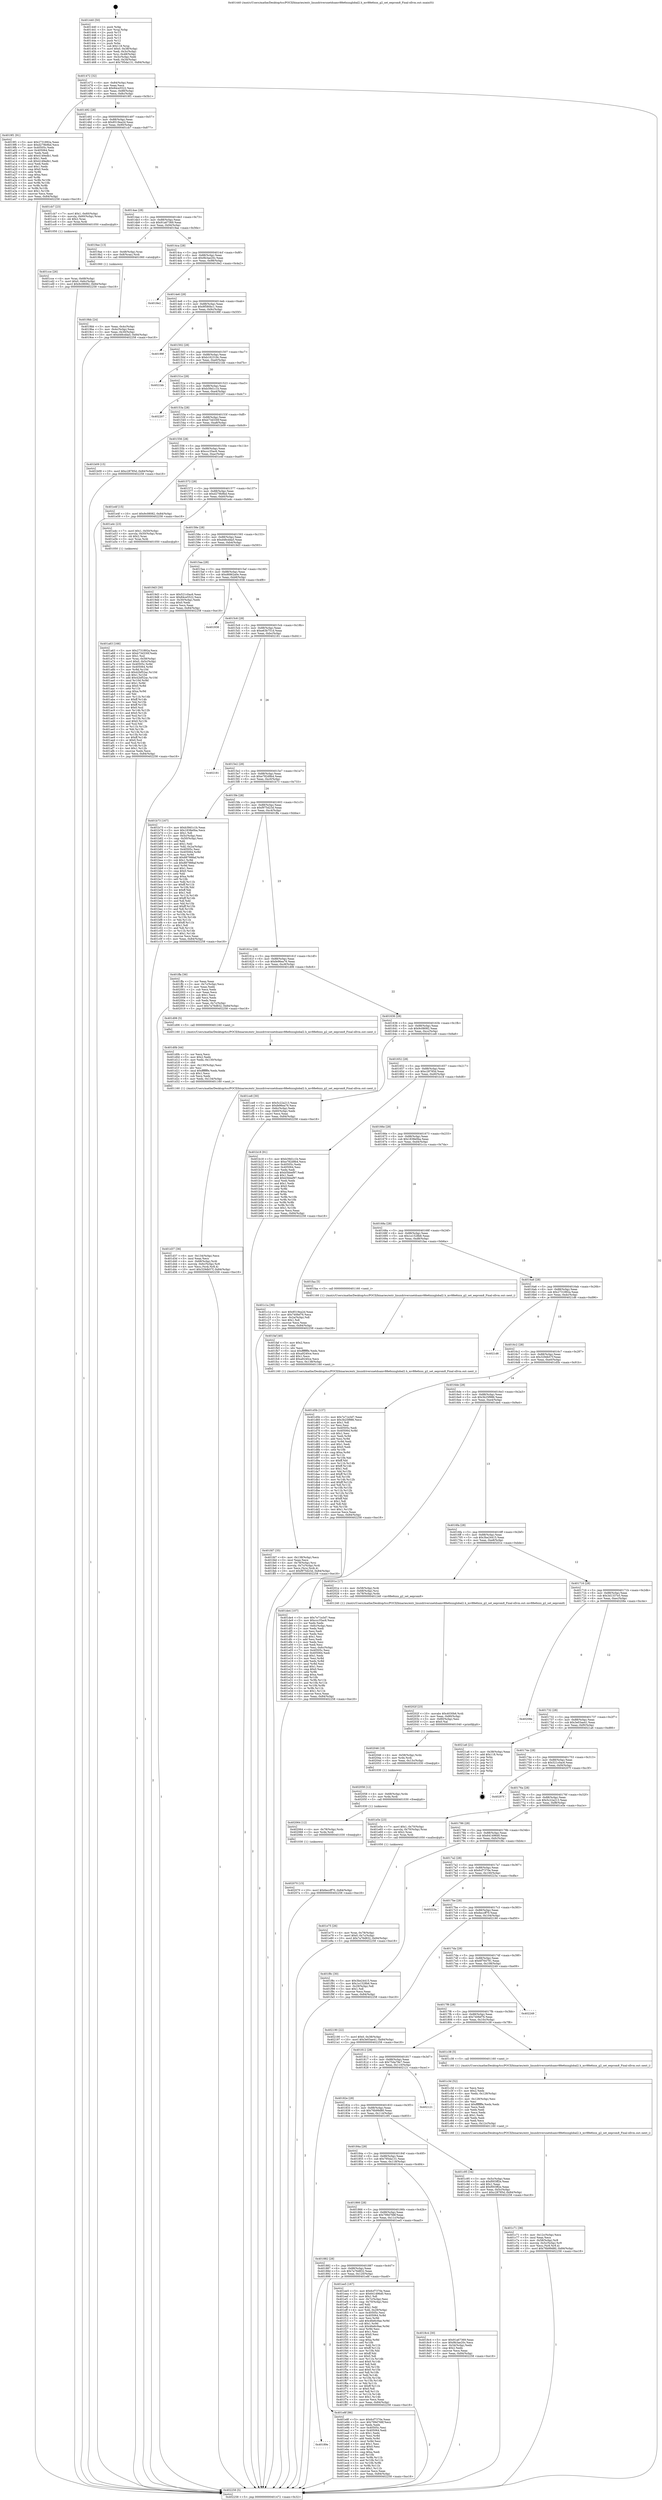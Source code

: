 digraph "0x401440" {
  label = "0x401440 (/mnt/c/Users/mathe/Desktop/tcc/POCII/binaries/extr_linuxdriversnetdsamv88e6xxxglobal2.h_mv88e6xxx_g2_set_eeprom8_Final-ollvm.out::main(0))"
  labelloc = "t"
  node[shape=record]

  Entry [label="",width=0.3,height=0.3,shape=circle,fillcolor=black,style=filled]
  "0x401472" [label="{
     0x401472 [32]\l
     | [instrs]\l
     &nbsp;&nbsp;0x401472 \<+6\>: mov -0x84(%rbp),%eax\l
     &nbsp;&nbsp;0x401478 \<+2\>: mov %eax,%ecx\l
     &nbsp;&nbsp;0x40147a \<+6\>: sub $0x84ce5522,%ecx\l
     &nbsp;&nbsp;0x401480 \<+6\>: mov %eax,-0x88(%rbp)\l
     &nbsp;&nbsp;0x401486 \<+6\>: mov %ecx,-0x8c(%rbp)\l
     &nbsp;&nbsp;0x40148c \<+6\>: je 00000000004019f1 \<main+0x5b1\>\l
  }"]
  "0x4019f1" [label="{
     0x4019f1 [91]\l
     | [instrs]\l
     &nbsp;&nbsp;0x4019f1 \<+5\>: mov $0x2731892a,%eax\l
     &nbsp;&nbsp;0x4019f6 \<+5\>: mov $0xd279b9bd,%ecx\l
     &nbsp;&nbsp;0x4019fb \<+7\>: mov 0x40505c,%edx\l
     &nbsp;&nbsp;0x401a02 \<+7\>: mov 0x405064,%esi\l
     &nbsp;&nbsp;0x401a09 \<+2\>: mov %edx,%edi\l
     &nbsp;&nbsp;0x401a0b \<+6\>: add $0x4149edb1,%edi\l
     &nbsp;&nbsp;0x401a11 \<+3\>: sub $0x1,%edi\l
     &nbsp;&nbsp;0x401a14 \<+6\>: sub $0x4149edb1,%edi\l
     &nbsp;&nbsp;0x401a1a \<+3\>: imul %edi,%edx\l
     &nbsp;&nbsp;0x401a1d \<+3\>: and $0x1,%edx\l
     &nbsp;&nbsp;0x401a20 \<+3\>: cmp $0x0,%edx\l
     &nbsp;&nbsp;0x401a23 \<+4\>: sete %r8b\l
     &nbsp;&nbsp;0x401a27 \<+3\>: cmp $0xa,%esi\l
     &nbsp;&nbsp;0x401a2a \<+4\>: setl %r9b\l
     &nbsp;&nbsp;0x401a2e \<+3\>: mov %r8b,%r10b\l
     &nbsp;&nbsp;0x401a31 \<+3\>: and %r9b,%r10b\l
     &nbsp;&nbsp;0x401a34 \<+3\>: xor %r9b,%r8b\l
     &nbsp;&nbsp;0x401a37 \<+3\>: or %r8b,%r10b\l
     &nbsp;&nbsp;0x401a3a \<+4\>: test $0x1,%r10b\l
     &nbsp;&nbsp;0x401a3e \<+3\>: cmovne %ecx,%eax\l
     &nbsp;&nbsp;0x401a41 \<+6\>: mov %eax,-0x84(%rbp)\l
     &nbsp;&nbsp;0x401a47 \<+5\>: jmp 0000000000402258 \<main+0xe18\>\l
  }"]
  "0x401492" [label="{
     0x401492 [28]\l
     | [instrs]\l
     &nbsp;&nbsp;0x401492 \<+5\>: jmp 0000000000401497 \<main+0x57\>\l
     &nbsp;&nbsp;0x401497 \<+6\>: mov -0x88(%rbp),%eax\l
     &nbsp;&nbsp;0x40149d \<+5\>: sub $0x8519ea2d,%eax\l
     &nbsp;&nbsp;0x4014a2 \<+6\>: mov %eax,-0x90(%rbp)\l
     &nbsp;&nbsp;0x4014a8 \<+6\>: je 0000000000401cb7 \<main+0x877\>\l
  }"]
  Exit [label="",width=0.3,height=0.3,shape=circle,fillcolor=black,style=filled,peripheries=2]
  "0x401cb7" [label="{
     0x401cb7 [23]\l
     | [instrs]\l
     &nbsp;&nbsp;0x401cb7 \<+7\>: movl $0x1,-0x60(%rbp)\l
     &nbsp;&nbsp;0x401cbe \<+4\>: movslq -0x60(%rbp),%rax\l
     &nbsp;&nbsp;0x401cc2 \<+4\>: shl $0x2,%rax\l
     &nbsp;&nbsp;0x401cc6 \<+3\>: mov %rax,%rdi\l
     &nbsp;&nbsp;0x401cc9 \<+5\>: call 0000000000401050 \<malloc@plt\>\l
     | [calls]\l
     &nbsp;&nbsp;0x401050 \{1\} (unknown)\l
  }"]
  "0x4014ae" [label="{
     0x4014ae [28]\l
     | [instrs]\l
     &nbsp;&nbsp;0x4014ae \<+5\>: jmp 00000000004014b3 \<main+0x73\>\l
     &nbsp;&nbsp;0x4014b3 \<+6\>: mov -0x88(%rbp),%eax\l
     &nbsp;&nbsp;0x4014b9 \<+5\>: sub $0x91a67369,%eax\l
     &nbsp;&nbsp;0x4014be \<+6\>: mov %eax,-0x94(%rbp)\l
     &nbsp;&nbsp;0x4014c4 \<+6\>: je 00000000004019ae \<main+0x56e\>\l
  }"]
  "0x402070" [label="{
     0x402070 [15]\l
     | [instrs]\l
     &nbsp;&nbsp;0x402070 \<+10\>: movl $0x6eccff70,-0x84(%rbp)\l
     &nbsp;&nbsp;0x40207a \<+5\>: jmp 0000000000402258 \<main+0xe18\>\l
  }"]
  "0x4019ae" [label="{
     0x4019ae [13]\l
     | [instrs]\l
     &nbsp;&nbsp;0x4019ae \<+4\>: mov -0x48(%rbp),%rax\l
     &nbsp;&nbsp;0x4019b2 \<+4\>: mov 0x8(%rax),%rdi\l
     &nbsp;&nbsp;0x4019b6 \<+5\>: call 0000000000401060 \<atoi@plt\>\l
     | [calls]\l
     &nbsp;&nbsp;0x401060 \{1\} (unknown)\l
  }"]
  "0x4014ca" [label="{
     0x4014ca [28]\l
     | [instrs]\l
     &nbsp;&nbsp;0x4014ca \<+5\>: jmp 00000000004014cf \<main+0x8f\>\l
     &nbsp;&nbsp;0x4014cf \<+6\>: mov -0x88(%rbp),%eax\l
     &nbsp;&nbsp;0x4014d5 \<+5\>: sub $0x9b3ae20c,%eax\l
     &nbsp;&nbsp;0x4014da \<+6\>: mov %eax,-0x98(%rbp)\l
     &nbsp;&nbsp;0x4014e0 \<+6\>: je 00000000004018e2 \<main+0x4a2\>\l
  }"]
  "0x402064" [label="{
     0x402064 [12]\l
     | [instrs]\l
     &nbsp;&nbsp;0x402064 \<+4\>: mov -0x78(%rbp),%rdx\l
     &nbsp;&nbsp;0x402068 \<+3\>: mov %rdx,%rdi\l
     &nbsp;&nbsp;0x40206b \<+5\>: call 0000000000401030 \<free@plt\>\l
     | [calls]\l
     &nbsp;&nbsp;0x401030 \{1\} (unknown)\l
  }"]
  "0x4018e2" [label="{
     0x4018e2\l
  }", style=dashed]
  "0x4014e6" [label="{
     0x4014e6 [28]\l
     | [instrs]\l
     &nbsp;&nbsp;0x4014e6 \<+5\>: jmp 00000000004014eb \<main+0xab\>\l
     &nbsp;&nbsp;0x4014eb \<+6\>: mov -0x88(%rbp),%eax\l
     &nbsp;&nbsp;0x4014f1 \<+5\>: sub $0x9f580bc1,%eax\l
     &nbsp;&nbsp;0x4014f6 \<+6\>: mov %eax,-0x9c(%rbp)\l
     &nbsp;&nbsp;0x4014fc \<+6\>: je 000000000040199f \<main+0x55f\>\l
  }"]
  "0x402058" [label="{
     0x402058 [12]\l
     | [instrs]\l
     &nbsp;&nbsp;0x402058 \<+4\>: mov -0x68(%rbp),%rdx\l
     &nbsp;&nbsp;0x40205c \<+3\>: mov %rdx,%rdi\l
     &nbsp;&nbsp;0x40205f \<+5\>: call 0000000000401030 \<free@plt\>\l
     | [calls]\l
     &nbsp;&nbsp;0x401030 \{1\} (unknown)\l
  }"]
  "0x40199f" [label="{
     0x40199f\l
  }", style=dashed]
  "0x401502" [label="{
     0x401502 [28]\l
     | [instrs]\l
     &nbsp;&nbsp;0x401502 \<+5\>: jmp 0000000000401507 \<main+0xc7\>\l
     &nbsp;&nbsp;0x401507 \<+6\>: mov -0x88(%rbp),%eax\l
     &nbsp;&nbsp;0x40150d \<+5\>: sub $0xb162318c,%eax\l
     &nbsp;&nbsp;0x401512 \<+6\>: mov %eax,-0xa0(%rbp)\l
     &nbsp;&nbsp;0x401518 \<+6\>: je 00000000004021bb \<main+0xd7b\>\l
  }"]
  "0x402046" [label="{
     0x402046 [18]\l
     | [instrs]\l
     &nbsp;&nbsp;0x402046 \<+4\>: mov -0x58(%rbp),%rdx\l
     &nbsp;&nbsp;0x40204a \<+3\>: mov %rdx,%rdi\l
     &nbsp;&nbsp;0x40204d \<+6\>: mov %eax,-0x13c(%rbp)\l
     &nbsp;&nbsp;0x402053 \<+5\>: call 0000000000401030 \<free@plt\>\l
     | [calls]\l
     &nbsp;&nbsp;0x401030 \{1\} (unknown)\l
  }"]
  "0x4021bb" [label="{
     0x4021bb\l
  }", style=dashed]
  "0x40151e" [label="{
     0x40151e [28]\l
     | [instrs]\l
     &nbsp;&nbsp;0x40151e \<+5\>: jmp 0000000000401523 \<main+0xe3\>\l
     &nbsp;&nbsp;0x401523 \<+6\>: mov -0x88(%rbp),%eax\l
     &nbsp;&nbsp;0x401529 \<+5\>: sub $0xb39d1c1b,%eax\l
     &nbsp;&nbsp;0x40152e \<+6\>: mov %eax,-0xa4(%rbp)\l
     &nbsp;&nbsp;0x401534 \<+6\>: je 0000000000402207 \<main+0xdc7\>\l
  }"]
  "0x40202f" [label="{
     0x40202f [23]\l
     | [instrs]\l
     &nbsp;&nbsp;0x40202f \<+10\>: movabs $0x4030b6,%rdi\l
     &nbsp;&nbsp;0x402039 \<+3\>: mov %eax,-0x80(%rbp)\l
     &nbsp;&nbsp;0x40203c \<+3\>: mov -0x80(%rbp),%esi\l
     &nbsp;&nbsp;0x40203f \<+2\>: mov $0x0,%al\l
     &nbsp;&nbsp;0x402041 \<+5\>: call 0000000000401040 \<printf@plt\>\l
     | [calls]\l
     &nbsp;&nbsp;0x401040 \{1\} (unknown)\l
  }"]
  "0x402207" [label="{
     0x402207\l
  }", style=dashed]
  "0x40153a" [label="{
     0x40153a [28]\l
     | [instrs]\l
     &nbsp;&nbsp;0x40153a \<+5\>: jmp 000000000040153f \<main+0xff\>\l
     &nbsp;&nbsp;0x40153f \<+6\>: mov -0x88(%rbp),%eax\l
     &nbsp;&nbsp;0x401545 \<+5\>: sub $0xb73d330f,%eax\l
     &nbsp;&nbsp;0x40154a \<+6\>: mov %eax,-0xa8(%rbp)\l
     &nbsp;&nbsp;0x401550 \<+6\>: je 0000000000401b09 \<main+0x6c9\>\l
  }"]
  "0x401fd7" [label="{
     0x401fd7 [35]\l
     | [instrs]\l
     &nbsp;&nbsp;0x401fd7 \<+6\>: mov -0x138(%rbp),%ecx\l
     &nbsp;&nbsp;0x401fdd \<+3\>: imul %eax,%ecx\l
     &nbsp;&nbsp;0x401fe0 \<+4\>: mov -0x78(%rbp),%rsi\l
     &nbsp;&nbsp;0x401fe4 \<+4\>: movslq -0x7c(%rbp),%rdi\l
     &nbsp;&nbsp;0x401fe8 \<+3\>: mov %ecx,(%rsi,%rdi,4)\l
     &nbsp;&nbsp;0x401feb \<+10\>: movl $0xf975d23d,-0x84(%rbp)\l
     &nbsp;&nbsp;0x401ff5 \<+5\>: jmp 0000000000402258 \<main+0xe18\>\l
  }"]
  "0x401b09" [label="{
     0x401b09 [15]\l
     | [instrs]\l
     &nbsp;&nbsp;0x401b09 \<+10\>: movl $0xc28785d,-0x84(%rbp)\l
     &nbsp;&nbsp;0x401b13 \<+5\>: jmp 0000000000402258 \<main+0xe18\>\l
  }"]
  "0x401556" [label="{
     0x401556 [28]\l
     | [instrs]\l
     &nbsp;&nbsp;0x401556 \<+5\>: jmp 000000000040155b \<main+0x11b\>\l
     &nbsp;&nbsp;0x40155b \<+6\>: mov -0x88(%rbp),%eax\l
     &nbsp;&nbsp;0x401561 \<+5\>: sub $0xccc35ac6,%eax\l
     &nbsp;&nbsp;0x401566 \<+6\>: mov %eax,-0xac(%rbp)\l
     &nbsp;&nbsp;0x40156c \<+6\>: je 0000000000401e4f \<main+0xa0f\>\l
  }"]
  "0x401faf" [label="{
     0x401faf [40]\l
     | [instrs]\l
     &nbsp;&nbsp;0x401faf \<+5\>: mov $0x2,%ecx\l
     &nbsp;&nbsp;0x401fb4 \<+1\>: cltd\l
     &nbsp;&nbsp;0x401fb5 \<+2\>: idiv %ecx\l
     &nbsp;&nbsp;0x401fb7 \<+6\>: imul $0xfffffffe,%edx,%ecx\l
     &nbsp;&nbsp;0x401fbd \<+6\>: sub $0xa9240ce,%ecx\l
     &nbsp;&nbsp;0x401fc3 \<+3\>: add $0x1,%ecx\l
     &nbsp;&nbsp;0x401fc6 \<+6\>: add $0xa9240ce,%ecx\l
     &nbsp;&nbsp;0x401fcc \<+6\>: mov %ecx,-0x138(%rbp)\l
     &nbsp;&nbsp;0x401fd2 \<+5\>: call 0000000000401160 \<next_i\>\l
     | [calls]\l
     &nbsp;&nbsp;0x401160 \{1\} (/mnt/c/Users/mathe/Desktop/tcc/POCII/binaries/extr_linuxdriversnetdsamv88e6xxxglobal2.h_mv88e6xxx_g2_set_eeprom8_Final-ollvm.out::next_i)\l
  }"]
  "0x401e4f" [label="{
     0x401e4f [15]\l
     | [instrs]\l
     &nbsp;&nbsp;0x401e4f \<+10\>: movl $0x9c08082,-0x84(%rbp)\l
     &nbsp;&nbsp;0x401e59 \<+5\>: jmp 0000000000402258 \<main+0xe18\>\l
  }"]
  "0x401572" [label="{
     0x401572 [28]\l
     | [instrs]\l
     &nbsp;&nbsp;0x401572 \<+5\>: jmp 0000000000401577 \<main+0x137\>\l
     &nbsp;&nbsp;0x401577 \<+6\>: mov -0x88(%rbp),%eax\l
     &nbsp;&nbsp;0x40157d \<+5\>: sub $0xd279b9bd,%eax\l
     &nbsp;&nbsp;0x401582 \<+6\>: mov %eax,-0xb0(%rbp)\l
     &nbsp;&nbsp;0x401588 \<+6\>: je 0000000000401a4c \<main+0x60c\>\l
  }"]
  "0x40189e" [label="{
     0x40189e\l
  }", style=dashed]
  "0x401a4c" [label="{
     0x401a4c [23]\l
     | [instrs]\l
     &nbsp;&nbsp;0x401a4c \<+7\>: movl $0x1,-0x50(%rbp)\l
     &nbsp;&nbsp;0x401a53 \<+4\>: movslq -0x50(%rbp),%rax\l
     &nbsp;&nbsp;0x401a57 \<+4\>: shl $0x2,%rax\l
     &nbsp;&nbsp;0x401a5b \<+3\>: mov %rax,%rdi\l
     &nbsp;&nbsp;0x401a5e \<+5\>: call 0000000000401050 \<malloc@plt\>\l
     | [calls]\l
     &nbsp;&nbsp;0x401050 \{1\} (unknown)\l
  }"]
  "0x40158e" [label="{
     0x40158e [28]\l
     | [instrs]\l
     &nbsp;&nbsp;0x40158e \<+5\>: jmp 0000000000401593 \<main+0x153\>\l
     &nbsp;&nbsp;0x401593 \<+6\>: mov -0x88(%rbp),%eax\l
     &nbsp;&nbsp;0x401599 \<+5\>: sub $0xd48cdda5,%eax\l
     &nbsp;&nbsp;0x40159e \<+6\>: mov %eax,-0xb4(%rbp)\l
     &nbsp;&nbsp;0x4015a4 \<+6\>: je 00000000004019d3 \<main+0x593\>\l
  }"]
  "0x401e8f" [label="{
     0x401e8f [86]\l
     | [instrs]\l
     &nbsp;&nbsp;0x401e8f \<+5\>: mov $0x6cf7370e,%eax\l
     &nbsp;&nbsp;0x401e94 \<+5\>: mov $0x799d768f,%ecx\l
     &nbsp;&nbsp;0x401e99 \<+2\>: xor %edx,%edx\l
     &nbsp;&nbsp;0x401e9b \<+7\>: mov 0x40505c,%esi\l
     &nbsp;&nbsp;0x401ea2 \<+7\>: mov 0x405064,%edi\l
     &nbsp;&nbsp;0x401ea9 \<+3\>: sub $0x1,%edx\l
     &nbsp;&nbsp;0x401eac \<+3\>: mov %esi,%r8d\l
     &nbsp;&nbsp;0x401eaf \<+3\>: add %edx,%r8d\l
     &nbsp;&nbsp;0x401eb2 \<+4\>: imul %r8d,%esi\l
     &nbsp;&nbsp;0x401eb6 \<+3\>: and $0x1,%esi\l
     &nbsp;&nbsp;0x401eb9 \<+3\>: cmp $0x0,%esi\l
     &nbsp;&nbsp;0x401ebc \<+4\>: sete %r9b\l
     &nbsp;&nbsp;0x401ec0 \<+3\>: cmp $0xa,%edi\l
     &nbsp;&nbsp;0x401ec3 \<+4\>: setl %r10b\l
     &nbsp;&nbsp;0x401ec7 \<+3\>: mov %r9b,%r11b\l
     &nbsp;&nbsp;0x401eca \<+3\>: and %r10b,%r11b\l
     &nbsp;&nbsp;0x401ecd \<+3\>: xor %r10b,%r9b\l
     &nbsp;&nbsp;0x401ed0 \<+3\>: or %r9b,%r11b\l
     &nbsp;&nbsp;0x401ed3 \<+4\>: test $0x1,%r11b\l
     &nbsp;&nbsp;0x401ed7 \<+3\>: cmovne %ecx,%eax\l
     &nbsp;&nbsp;0x401eda \<+6\>: mov %eax,-0x84(%rbp)\l
     &nbsp;&nbsp;0x401ee0 \<+5\>: jmp 0000000000402258 \<main+0xe18\>\l
  }"]
  "0x4019d3" [label="{
     0x4019d3 [30]\l
     | [instrs]\l
     &nbsp;&nbsp;0x4019d3 \<+5\>: mov $0x521c0ac6,%eax\l
     &nbsp;&nbsp;0x4019d8 \<+5\>: mov $0x84ce5522,%ecx\l
     &nbsp;&nbsp;0x4019dd \<+3\>: mov -0x30(%rbp),%edx\l
     &nbsp;&nbsp;0x4019e0 \<+3\>: cmp $0x0,%edx\l
     &nbsp;&nbsp;0x4019e3 \<+3\>: cmove %ecx,%eax\l
     &nbsp;&nbsp;0x4019e6 \<+6\>: mov %eax,-0x84(%rbp)\l
     &nbsp;&nbsp;0x4019ec \<+5\>: jmp 0000000000402258 \<main+0xe18\>\l
  }"]
  "0x4015aa" [label="{
     0x4015aa [28]\l
     | [instrs]\l
     &nbsp;&nbsp;0x4015aa \<+5\>: jmp 00000000004015af \<main+0x16f\>\l
     &nbsp;&nbsp;0x4015af \<+6\>: mov -0x88(%rbp),%eax\l
     &nbsp;&nbsp;0x4015b5 \<+5\>: sub $0xd6862a0e,%eax\l
     &nbsp;&nbsp;0x4015ba \<+6\>: mov %eax,-0xb8(%rbp)\l
     &nbsp;&nbsp;0x4015c0 \<+6\>: je 0000000000401938 \<main+0x4f8\>\l
  }"]
  "0x401882" [label="{
     0x401882 [28]\l
     | [instrs]\l
     &nbsp;&nbsp;0x401882 \<+5\>: jmp 0000000000401887 \<main+0x447\>\l
     &nbsp;&nbsp;0x401887 \<+6\>: mov -0x88(%rbp),%eax\l
     &nbsp;&nbsp;0x40188d \<+5\>: sub $0x7a76d832,%eax\l
     &nbsp;&nbsp;0x401892 \<+6\>: mov %eax,-0x120(%rbp)\l
     &nbsp;&nbsp;0x401898 \<+6\>: je 0000000000401e8f \<main+0xa4f\>\l
  }"]
  "0x401938" [label="{
     0x401938\l
  }", style=dashed]
  "0x4015c6" [label="{
     0x4015c6 [28]\l
     | [instrs]\l
     &nbsp;&nbsp;0x4015c6 \<+5\>: jmp 00000000004015cb \<main+0x18b\>\l
     &nbsp;&nbsp;0x4015cb \<+6\>: mov -0x88(%rbp),%eax\l
     &nbsp;&nbsp;0x4015d1 \<+5\>: sub $0xe63b751d,%eax\l
     &nbsp;&nbsp;0x4015d6 \<+6\>: mov %eax,-0xbc(%rbp)\l
     &nbsp;&nbsp;0x4015dc \<+6\>: je 0000000000402181 \<main+0xd41\>\l
  }"]
  "0x401ee5" [label="{
     0x401ee5 [167]\l
     | [instrs]\l
     &nbsp;&nbsp;0x401ee5 \<+5\>: mov $0x6cf7370e,%eax\l
     &nbsp;&nbsp;0x401eea \<+5\>: mov $0x641496d0,%ecx\l
     &nbsp;&nbsp;0x401eef \<+2\>: mov $0x1,%dl\l
     &nbsp;&nbsp;0x401ef1 \<+3\>: mov -0x7c(%rbp),%esi\l
     &nbsp;&nbsp;0x401ef4 \<+3\>: cmp -0x70(%rbp),%esi\l
     &nbsp;&nbsp;0x401ef7 \<+4\>: setl %dil\l
     &nbsp;&nbsp;0x401efb \<+4\>: and $0x1,%dil\l
     &nbsp;&nbsp;0x401eff \<+4\>: mov %dil,-0x29(%rbp)\l
     &nbsp;&nbsp;0x401f03 \<+7\>: mov 0x40505c,%esi\l
     &nbsp;&nbsp;0x401f0a \<+8\>: mov 0x405064,%r8d\l
     &nbsp;&nbsp;0x401f12 \<+3\>: mov %esi,%r9d\l
     &nbsp;&nbsp;0x401f15 \<+7\>: add $0x46e6c9ae,%r9d\l
     &nbsp;&nbsp;0x401f1c \<+4\>: sub $0x1,%r9d\l
     &nbsp;&nbsp;0x401f20 \<+7\>: sub $0x46e6c9ae,%r9d\l
     &nbsp;&nbsp;0x401f27 \<+4\>: imul %r9d,%esi\l
     &nbsp;&nbsp;0x401f2b \<+3\>: and $0x1,%esi\l
     &nbsp;&nbsp;0x401f2e \<+3\>: cmp $0x0,%esi\l
     &nbsp;&nbsp;0x401f31 \<+4\>: sete %dil\l
     &nbsp;&nbsp;0x401f35 \<+4\>: cmp $0xa,%r8d\l
     &nbsp;&nbsp;0x401f39 \<+4\>: setl %r10b\l
     &nbsp;&nbsp;0x401f3d \<+3\>: mov %dil,%r11b\l
     &nbsp;&nbsp;0x401f40 \<+4\>: xor $0xff,%r11b\l
     &nbsp;&nbsp;0x401f44 \<+3\>: mov %r10b,%bl\l
     &nbsp;&nbsp;0x401f47 \<+3\>: xor $0xff,%bl\l
     &nbsp;&nbsp;0x401f4a \<+3\>: xor $0x0,%dl\l
     &nbsp;&nbsp;0x401f4d \<+3\>: mov %r11b,%r14b\l
     &nbsp;&nbsp;0x401f50 \<+4\>: and $0x0,%r14b\l
     &nbsp;&nbsp;0x401f54 \<+3\>: and %dl,%dil\l
     &nbsp;&nbsp;0x401f57 \<+3\>: mov %bl,%r15b\l
     &nbsp;&nbsp;0x401f5a \<+4\>: and $0x0,%r15b\l
     &nbsp;&nbsp;0x401f5e \<+3\>: and %dl,%r10b\l
     &nbsp;&nbsp;0x401f61 \<+3\>: or %dil,%r14b\l
     &nbsp;&nbsp;0x401f64 \<+3\>: or %r10b,%r15b\l
     &nbsp;&nbsp;0x401f67 \<+3\>: xor %r15b,%r14b\l
     &nbsp;&nbsp;0x401f6a \<+3\>: or %bl,%r11b\l
     &nbsp;&nbsp;0x401f6d \<+4\>: xor $0xff,%r11b\l
     &nbsp;&nbsp;0x401f71 \<+3\>: or $0x0,%dl\l
     &nbsp;&nbsp;0x401f74 \<+3\>: and %dl,%r11b\l
     &nbsp;&nbsp;0x401f77 \<+3\>: or %r11b,%r14b\l
     &nbsp;&nbsp;0x401f7a \<+4\>: test $0x1,%r14b\l
     &nbsp;&nbsp;0x401f7e \<+3\>: cmovne %ecx,%eax\l
     &nbsp;&nbsp;0x401f81 \<+6\>: mov %eax,-0x84(%rbp)\l
     &nbsp;&nbsp;0x401f87 \<+5\>: jmp 0000000000402258 \<main+0xe18\>\l
  }"]
  "0x402181" [label="{
     0x402181\l
  }", style=dashed]
  "0x4015e2" [label="{
     0x4015e2 [28]\l
     | [instrs]\l
     &nbsp;&nbsp;0x4015e2 \<+5\>: jmp 00000000004015e7 \<main+0x1a7\>\l
     &nbsp;&nbsp;0x4015e7 \<+6\>: mov -0x88(%rbp),%eax\l
     &nbsp;&nbsp;0x4015ed \<+5\>: sub $0xe782d9b4,%eax\l
     &nbsp;&nbsp;0x4015f2 \<+6\>: mov %eax,-0xc0(%rbp)\l
     &nbsp;&nbsp;0x4015f8 \<+6\>: je 0000000000401b73 \<main+0x733\>\l
  }"]
  "0x401e75" [label="{
     0x401e75 [26]\l
     | [instrs]\l
     &nbsp;&nbsp;0x401e75 \<+4\>: mov %rax,-0x78(%rbp)\l
     &nbsp;&nbsp;0x401e79 \<+7\>: movl $0x0,-0x7c(%rbp)\l
     &nbsp;&nbsp;0x401e80 \<+10\>: movl $0x7a76d832,-0x84(%rbp)\l
     &nbsp;&nbsp;0x401e8a \<+5\>: jmp 0000000000402258 \<main+0xe18\>\l
  }"]
  "0x401b73" [label="{
     0x401b73 [167]\l
     | [instrs]\l
     &nbsp;&nbsp;0x401b73 \<+5\>: mov $0xb39d1c1b,%eax\l
     &nbsp;&nbsp;0x401b78 \<+5\>: mov $0x1838e0ba,%ecx\l
     &nbsp;&nbsp;0x401b7d \<+2\>: mov $0x1,%dl\l
     &nbsp;&nbsp;0x401b7f \<+3\>: mov -0x5c(%rbp),%esi\l
     &nbsp;&nbsp;0x401b82 \<+3\>: cmp -0x50(%rbp),%esi\l
     &nbsp;&nbsp;0x401b85 \<+4\>: setl %dil\l
     &nbsp;&nbsp;0x401b89 \<+4\>: and $0x1,%dil\l
     &nbsp;&nbsp;0x401b8d \<+4\>: mov %dil,-0x2a(%rbp)\l
     &nbsp;&nbsp;0x401b91 \<+7\>: mov 0x40505c,%esi\l
     &nbsp;&nbsp;0x401b98 \<+8\>: mov 0x405064,%r8d\l
     &nbsp;&nbsp;0x401ba0 \<+3\>: mov %esi,%r9d\l
     &nbsp;&nbsp;0x401ba3 \<+7\>: add $0x887988af,%r9d\l
     &nbsp;&nbsp;0x401baa \<+4\>: sub $0x1,%r9d\l
     &nbsp;&nbsp;0x401bae \<+7\>: sub $0x887988af,%r9d\l
     &nbsp;&nbsp;0x401bb5 \<+4\>: imul %r9d,%esi\l
     &nbsp;&nbsp;0x401bb9 \<+3\>: and $0x1,%esi\l
     &nbsp;&nbsp;0x401bbc \<+3\>: cmp $0x0,%esi\l
     &nbsp;&nbsp;0x401bbf \<+4\>: sete %dil\l
     &nbsp;&nbsp;0x401bc3 \<+4\>: cmp $0xa,%r8d\l
     &nbsp;&nbsp;0x401bc7 \<+4\>: setl %r10b\l
     &nbsp;&nbsp;0x401bcb \<+3\>: mov %dil,%r11b\l
     &nbsp;&nbsp;0x401bce \<+4\>: xor $0xff,%r11b\l
     &nbsp;&nbsp;0x401bd2 \<+3\>: mov %r10b,%bl\l
     &nbsp;&nbsp;0x401bd5 \<+3\>: xor $0xff,%bl\l
     &nbsp;&nbsp;0x401bd8 \<+3\>: xor $0x1,%dl\l
     &nbsp;&nbsp;0x401bdb \<+3\>: mov %r11b,%r14b\l
     &nbsp;&nbsp;0x401bde \<+4\>: and $0xff,%r14b\l
     &nbsp;&nbsp;0x401be2 \<+3\>: and %dl,%dil\l
     &nbsp;&nbsp;0x401be5 \<+3\>: mov %bl,%r15b\l
     &nbsp;&nbsp;0x401be8 \<+4\>: and $0xff,%r15b\l
     &nbsp;&nbsp;0x401bec \<+3\>: and %dl,%r10b\l
     &nbsp;&nbsp;0x401bef \<+3\>: or %dil,%r14b\l
     &nbsp;&nbsp;0x401bf2 \<+3\>: or %r10b,%r15b\l
     &nbsp;&nbsp;0x401bf5 \<+3\>: xor %r15b,%r14b\l
     &nbsp;&nbsp;0x401bf8 \<+3\>: or %bl,%r11b\l
     &nbsp;&nbsp;0x401bfb \<+4\>: xor $0xff,%r11b\l
     &nbsp;&nbsp;0x401bff \<+3\>: or $0x1,%dl\l
     &nbsp;&nbsp;0x401c02 \<+3\>: and %dl,%r11b\l
     &nbsp;&nbsp;0x401c05 \<+3\>: or %r11b,%r14b\l
     &nbsp;&nbsp;0x401c08 \<+4\>: test $0x1,%r14b\l
     &nbsp;&nbsp;0x401c0c \<+3\>: cmovne %ecx,%eax\l
     &nbsp;&nbsp;0x401c0f \<+6\>: mov %eax,-0x84(%rbp)\l
     &nbsp;&nbsp;0x401c15 \<+5\>: jmp 0000000000402258 \<main+0xe18\>\l
  }"]
  "0x4015fe" [label="{
     0x4015fe [28]\l
     | [instrs]\l
     &nbsp;&nbsp;0x4015fe \<+5\>: jmp 0000000000401603 \<main+0x1c3\>\l
     &nbsp;&nbsp;0x401603 \<+6\>: mov -0x88(%rbp),%eax\l
     &nbsp;&nbsp;0x401609 \<+5\>: sub $0xf975d23d,%eax\l
     &nbsp;&nbsp;0x40160e \<+6\>: mov %eax,-0xc4(%rbp)\l
     &nbsp;&nbsp;0x401614 \<+6\>: je 0000000000401ffa \<main+0xbba\>\l
  }"]
  "0x401d37" [label="{
     0x401d37 [36]\l
     | [instrs]\l
     &nbsp;&nbsp;0x401d37 \<+6\>: mov -0x134(%rbp),%ecx\l
     &nbsp;&nbsp;0x401d3d \<+3\>: imul %eax,%ecx\l
     &nbsp;&nbsp;0x401d40 \<+4\>: mov -0x68(%rbp),%rdi\l
     &nbsp;&nbsp;0x401d44 \<+4\>: movslq -0x6c(%rbp),%r8\l
     &nbsp;&nbsp;0x401d48 \<+4\>: mov %ecx,(%rdi,%r8,4)\l
     &nbsp;&nbsp;0x401d4c \<+10\>: movl $0x329db57f,-0x84(%rbp)\l
     &nbsp;&nbsp;0x401d56 \<+5\>: jmp 0000000000402258 \<main+0xe18\>\l
  }"]
  "0x401ffa" [label="{
     0x401ffa [36]\l
     | [instrs]\l
     &nbsp;&nbsp;0x401ffa \<+2\>: xor %eax,%eax\l
     &nbsp;&nbsp;0x401ffc \<+3\>: mov -0x7c(%rbp),%ecx\l
     &nbsp;&nbsp;0x401fff \<+2\>: mov %eax,%edx\l
     &nbsp;&nbsp;0x402001 \<+2\>: sub %ecx,%edx\l
     &nbsp;&nbsp;0x402003 \<+2\>: mov %eax,%ecx\l
     &nbsp;&nbsp;0x402005 \<+3\>: sub $0x1,%ecx\l
     &nbsp;&nbsp;0x402008 \<+2\>: add %ecx,%edx\l
     &nbsp;&nbsp;0x40200a \<+2\>: sub %edx,%eax\l
     &nbsp;&nbsp;0x40200c \<+3\>: mov %eax,-0x7c(%rbp)\l
     &nbsp;&nbsp;0x40200f \<+10\>: movl $0x7a76d832,-0x84(%rbp)\l
     &nbsp;&nbsp;0x402019 \<+5\>: jmp 0000000000402258 \<main+0xe18\>\l
  }"]
  "0x40161a" [label="{
     0x40161a [28]\l
     | [instrs]\l
     &nbsp;&nbsp;0x40161a \<+5\>: jmp 000000000040161f \<main+0x1df\>\l
     &nbsp;&nbsp;0x40161f \<+6\>: mov -0x88(%rbp),%eax\l
     &nbsp;&nbsp;0x401625 \<+5\>: sub $0xfe96ea76,%eax\l
     &nbsp;&nbsp;0x40162a \<+6\>: mov %eax,-0xc8(%rbp)\l
     &nbsp;&nbsp;0x401630 \<+6\>: je 0000000000401d06 \<main+0x8c6\>\l
  }"]
  "0x401d0b" [label="{
     0x401d0b [44]\l
     | [instrs]\l
     &nbsp;&nbsp;0x401d0b \<+2\>: xor %ecx,%ecx\l
     &nbsp;&nbsp;0x401d0d \<+5\>: mov $0x2,%edx\l
     &nbsp;&nbsp;0x401d12 \<+6\>: mov %edx,-0x130(%rbp)\l
     &nbsp;&nbsp;0x401d18 \<+1\>: cltd\l
     &nbsp;&nbsp;0x401d19 \<+6\>: mov -0x130(%rbp),%esi\l
     &nbsp;&nbsp;0x401d1f \<+2\>: idiv %esi\l
     &nbsp;&nbsp;0x401d21 \<+6\>: imul $0xfffffffe,%edx,%edx\l
     &nbsp;&nbsp;0x401d27 \<+3\>: sub $0x1,%ecx\l
     &nbsp;&nbsp;0x401d2a \<+2\>: sub %ecx,%edx\l
     &nbsp;&nbsp;0x401d2c \<+6\>: mov %edx,-0x134(%rbp)\l
     &nbsp;&nbsp;0x401d32 \<+5\>: call 0000000000401160 \<next_i\>\l
     | [calls]\l
     &nbsp;&nbsp;0x401160 \{1\} (/mnt/c/Users/mathe/Desktop/tcc/POCII/binaries/extr_linuxdriversnetdsamv88e6xxxglobal2.h_mv88e6xxx_g2_set_eeprom8_Final-ollvm.out::next_i)\l
  }"]
  "0x401d06" [label="{
     0x401d06 [5]\l
     | [instrs]\l
     &nbsp;&nbsp;0x401d06 \<+5\>: call 0000000000401160 \<next_i\>\l
     | [calls]\l
     &nbsp;&nbsp;0x401160 \{1\} (/mnt/c/Users/mathe/Desktop/tcc/POCII/binaries/extr_linuxdriversnetdsamv88e6xxxglobal2.h_mv88e6xxx_g2_set_eeprom8_Final-ollvm.out::next_i)\l
  }"]
  "0x401636" [label="{
     0x401636 [28]\l
     | [instrs]\l
     &nbsp;&nbsp;0x401636 \<+5\>: jmp 000000000040163b \<main+0x1fb\>\l
     &nbsp;&nbsp;0x40163b \<+6\>: mov -0x88(%rbp),%eax\l
     &nbsp;&nbsp;0x401641 \<+5\>: sub $0x9c08082,%eax\l
     &nbsp;&nbsp;0x401646 \<+6\>: mov %eax,-0xcc(%rbp)\l
     &nbsp;&nbsp;0x40164c \<+6\>: je 0000000000401ce8 \<main+0x8a8\>\l
  }"]
  "0x401cce" [label="{
     0x401cce [26]\l
     | [instrs]\l
     &nbsp;&nbsp;0x401cce \<+4\>: mov %rax,-0x68(%rbp)\l
     &nbsp;&nbsp;0x401cd2 \<+7\>: movl $0x0,-0x6c(%rbp)\l
     &nbsp;&nbsp;0x401cd9 \<+10\>: movl $0x9c08082,-0x84(%rbp)\l
     &nbsp;&nbsp;0x401ce3 \<+5\>: jmp 0000000000402258 \<main+0xe18\>\l
  }"]
  "0x401ce8" [label="{
     0x401ce8 [30]\l
     | [instrs]\l
     &nbsp;&nbsp;0x401ce8 \<+5\>: mov $0x5c22a213,%eax\l
     &nbsp;&nbsp;0x401ced \<+5\>: mov $0xfe96ea76,%ecx\l
     &nbsp;&nbsp;0x401cf2 \<+3\>: mov -0x6c(%rbp),%edx\l
     &nbsp;&nbsp;0x401cf5 \<+3\>: cmp -0x60(%rbp),%edx\l
     &nbsp;&nbsp;0x401cf8 \<+3\>: cmovl %ecx,%eax\l
     &nbsp;&nbsp;0x401cfb \<+6\>: mov %eax,-0x84(%rbp)\l
     &nbsp;&nbsp;0x401d01 \<+5\>: jmp 0000000000402258 \<main+0xe18\>\l
  }"]
  "0x401652" [label="{
     0x401652 [28]\l
     | [instrs]\l
     &nbsp;&nbsp;0x401652 \<+5\>: jmp 0000000000401657 \<main+0x217\>\l
     &nbsp;&nbsp;0x401657 \<+6\>: mov -0x88(%rbp),%eax\l
     &nbsp;&nbsp;0x40165d \<+5\>: sub $0xc28785d,%eax\l
     &nbsp;&nbsp;0x401662 \<+6\>: mov %eax,-0xd0(%rbp)\l
     &nbsp;&nbsp;0x401668 \<+6\>: je 0000000000401b18 \<main+0x6d8\>\l
  }"]
  "0x401c71" [label="{
     0x401c71 [36]\l
     | [instrs]\l
     &nbsp;&nbsp;0x401c71 \<+6\>: mov -0x12c(%rbp),%ecx\l
     &nbsp;&nbsp;0x401c77 \<+3\>: imul %eax,%ecx\l
     &nbsp;&nbsp;0x401c7a \<+4\>: mov -0x58(%rbp),%r8\l
     &nbsp;&nbsp;0x401c7e \<+4\>: movslq -0x5c(%rbp),%r9\l
     &nbsp;&nbsp;0x401c82 \<+4\>: mov %ecx,(%r8,%r9,4)\l
     &nbsp;&nbsp;0x401c86 \<+10\>: movl $0x76b99d80,-0x84(%rbp)\l
     &nbsp;&nbsp;0x401c90 \<+5\>: jmp 0000000000402258 \<main+0xe18\>\l
  }"]
  "0x401b18" [label="{
     0x401b18 [91]\l
     | [instrs]\l
     &nbsp;&nbsp;0x401b18 \<+5\>: mov $0xb39d1c1b,%eax\l
     &nbsp;&nbsp;0x401b1d \<+5\>: mov $0xe782d9b4,%ecx\l
     &nbsp;&nbsp;0x401b22 \<+7\>: mov 0x40505c,%edx\l
     &nbsp;&nbsp;0x401b29 \<+7\>: mov 0x405064,%esi\l
     &nbsp;&nbsp;0x401b30 \<+2\>: mov %edx,%edi\l
     &nbsp;&nbsp;0x401b32 \<+6\>: sub $0xb5bbef97,%edi\l
     &nbsp;&nbsp;0x401b38 \<+3\>: sub $0x1,%edi\l
     &nbsp;&nbsp;0x401b3b \<+6\>: add $0xb5bbef97,%edi\l
     &nbsp;&nbsp;0x401b41 \<+3\>: imul %edi,%edx\l
     &nbsp;&nbsp;0x401b44 \<+3\>: and $0x1,%edx\l
     &nbsp;&nbsp;0x401b47 \<+3\>: cmp $0x0,%edx\l
     &nbsp;&nbsp;0x401b4a \<+4\>: sete %r8b\l
     &nbsp;&nbsp;0x401b4e \<+3\>: cmp $0xa,%esi\l
     &nbsp;&nbsp;0x401b51 \<+4\>: setl %r9b\l
     &nbsp;&nbsp;0x401b55 \<+3\>: mov %r8b,%r10b\l
     &nbsp;&nbsp;0x401b58 \<+3\>: and %r9b,%r10b\l
     &nbsp;&nbsp;0x401b5b \<+3\>: xor %r9b,%r8b\l
     &nbsp;&nbsp;0x401b5e \<+3\>: or %r8b,%r10b\l
     &nbsp;&nbsp;0x401b61 \<+4\>: test $0x1,%r10b\l
     &nbsp;&nbsp;0x401b65 \<+3\>: cmovne %ecx,%eax\l
     &nbsp;&nbsp;0x401b68 \<+6\>: mov %eax,-0x84(%rbp)\l
     &nbsp;&nbsp;0x401b6e \<+5\>: jmp 0000000000402258 \<main+0xe18\>\l
  }"]
  "0x40166e" [label="{
     0x40166e [28]\l
     | [instrs]\l
     &nbsp;&nbsp;0x40166e \<+5\>: jmp 0000000000401673 \<main+0x233\>\l
     &nbsp;&nbsp;0x401673 \<+6\>: mov -0x88(%rbp),%eax\l
     &nbsp;&nbsp;0x401679 \<+5\>: sub $0x1838e0ba,%eax\l
     &nbsp;&nbsp;0x40167e \<+6\>: mov %eax,-0xd4(%rbp)\l
     &nbsp;&nbsp;0x401684 \<+6\>: je 0000000000401c1a \<main+0x7da\>\l
  }"]
  "0x401c3d" [label="{
     0x401c3d [52]\l
     | [instrs]\l
     &nbsp;&nbsp;0x401c3d \<+2\>: xor %ecx,%ecx\l
     &nbsp;&nbsp;0x401c3f \<+5\>: mov $0x2,%edx\l
     &nbsp;&nbsp;0x401c44 \<+6\>: mov %edx,-0x128(%rbp)\l
     &nbsp;&nbsp;0x401c4a \<+1\>: cltd\l
     &nbsp;&nbsp;0x401c4b \<+6\>: mov -0x128(%rbp),%esi\l
     &nbsp;&nbsp;0x401c51 \<+2\>: idiv %esi\l
     &nbsp;&nbsp;0x401c53 \<+6\>: imul $0xfffffffe,%edx,%edx\l
     &nbsp;&nbsp;0x401c59 \<+2\>: mov %ecx,%edi\l
     &nbsp;&nbsp;0x401c5b \<+2\>: sub %edx,%edi\l
     &nbsp;&nbsp;0x401c5d \<+2\>: mov %ecx,%edx\l
     &nbsp;&nbsp;0x401c5f \<+3\>: sub $0x1,%edx\l
     &nbsp;&nbsp;0x401c62 \<+2\>: add %edx,%edi\l
     &nbsp;&nbsp;0x401c64 \<+2\>: sub %edi,%ecx\l
     &nbsp;&nbsp;0x401c66 \<+6\>: mov %ecx,-0x12c(%rbp)\l
     &nbsp;&nbsp;0x401c6c \<+5\>: call 0000000000401160 \<next_i\>\l
     | [calls]\l
     &nbsp;&nbsp;0x401160 \{1\} (/mnt/c/Users/mathe/Desktop/tcc/POCII/binaries/extr_linuxdriversnetdsamv88e6xxxglobal2.h_mv88e6xxx_g2_set_eeprom8_Final-ollvm.out::next_i)\l
  }"]
  "0x401c1a" [label="{
     0x401c1a [30]\l
     | [instrs]\l
     &nbsp;&nbsp;0x401c1a \<+5\>: mov $0x8519ea2d,%eax\l
     &nbsp;&nbsp;0x401c1f \<+5\>: mov $0x740fef76,%ecx\l
     &nbsp;&nbsp;0x401c24 \<+3\>: mov -0x2a(%rbp),%dl\l
     &nbsp;&nbsp;0x401c27 \<+3\>: test $0x1,%dl\l
     &nbsp;&nbsp;0x401c2a \<+3\>: cmovne %ecx,%eax\l
     &nbsp;&nbsp;0x401c2d \<+6\>: mov %eax,-0x84(%rbp)\l
     &nbsp;&nbsp;0x401c33 \<+5\>: jmp 0000000000402258 \<main+0xe18\>\l
  }"]
  "0x40168a" [label="{
     0x40168a [28]\l
     | [instrs]\l
     &nbsp;&nbsp;0x40168a \<+5\>: jmp 000000000040168f \<main+0x24f\>\l
     &nbsp;&nbsp;0x40168f \<+6\>: mov -0x88(%rbp),%eax\l
     &nbsp;&nbsp;0x401695 \<+5\>: sub $0x1e1528b6,%eax\l
     &nbsp;&nbsp;0x40169a \<+6\>: mov %eax,-0xd8(%rbp)\l
     &nbsp;&nbsp;0x4016a0 \<+6\>: je 0000000000401faa \<main+0xb6a\>\l
  }"]
  "0x401a63" [label="{
     0x401a63 [166]\l
     | [instrs]\l
     &nbsp;&nbsp;0x401a63 \<+5\>: mov $0x2731892a,%ecx\l
     &nbsp;&nbsp;0x401a68 \<+5\>: mov $0xb73d330f,%edx\l
     &nbsp;&nbsp;0x401a6d \<+3\>: mov $0x1,%sil\l
     &nbsp;&nbsp;0x401a70 \<+4\>: mov %rax,-0x58(%rbp)\l
     &nbsp;&nbsp;0x401a74 \<+7\>: movl $0x0,-0x5c(%rbp)\l
     &nbsp;&nbsp;0x401a7b \<+8\>: mov 0x40505c,%r8d\l
     &nbsp;&nbsp;0x401a83 \<+8\>: mov 0x405064,%r9d\l
     &nbsp;&nbsp;0x401a8b \<+3\>: mov %r8d,%r10d\l
     &nbsp;&nbsp;0x401a8e \<+7\>: sub $0x42bf52ac,%r10d\l
     &nbsp;&nbsp;0x401a95 \<+4\>: sub $0x1,%r10d\l
     &nbsp;&nbsp;0x401a99 \<+7\>: add $0x42bf52ac,%r10d\l
     &nbsp;&nbsp;0x401aa0 \<+4\>: imul %r10d,%r8d\l
     &nbsp;&nbsp;0x401aa4 \<+4\>: and $0x1,%r8d\l
     &nbsp;&nbsp;0x401aa8 \<+4\>: cmp $0x0,%r8d\l
     &nbsp;&nbsp;0x401aac \<+4\>: sete %r11b\l
     &nbsp;&nbsp;0x401ab0 \<+4\>: cmp $0xa,%r9d\l
     &nbsp;&nbsp;0x401ab4 \<+3\>: setl %bl\l
     &nbsp;&nbsp;0x401ab7 \<+3\>: mov %r11b,%r14b\l
     &nbsp;&nbsp;0x401aba \<+4\>: xor $0xff,%r14b\l
     &nbsp;&nbsp;0x401abe \<+3\>: mov %bl,%r15b\l
     &nbsp;&nbsp;0x401ac1 \<+4\>: xor $0xff,%r15b\l
     &nbsp;&nbsp;0x401ac5 \<+4\>: xor $0x0,%sil\l
     &nbsp;&nbsp;0x401ac9 \<+3\>: mov %r14b,%r12b\l
     &nbsp;&nbsp;0x401acc \<+4\>: and $0x0,%r12b\l
     &nbsp;&nbsp;0x401ad0 \<+3\>: and %sil,%r11b\l
     &nbsp;&nbsp;0x401ad3 \<+3\>: mov %r15b,%r13b\l
     &nbsp;&nbsp;0x401ad6 \<+4\>: and $0x0,%r13b\l
     &nbsp;&nbsp;0x401ada \<+3\>: and %sil,%bl\l
     &nbsp;&nbsp;0x401add \<+3\>: or %r11b,%r12b\l
     &nbsp;&nbsp;0x401ae0 \<+3\>: or %bl,%r13b\l
     &nbsp;&nbsp;0x401ae3 \<+3\>: xor %r13b,%r12b\l
     &nbsp;&nbsp;0x401ae6 \<+3\>: or %r15b,%r14b\l
     &nbsp;&nbsp;0x401ae9 \<+4\>: xor $0xff,%r14b\l
     &nbsp;&nbsp;0x401aed \<+4\>: or $0x0,%sil\l
     &nbsp;&nbsp;0x401af1 \<+3\>: and %sil,%r14b\l
     &nbsp;&nbsp;0x401af4 \<+3\>: or %r14b,%r12b\l
     &nbsp;&nbsp;0x401af7 \<+4\>: test $0x1,%r12b\l
     &nbsp;&nbsp;0x401afb \<+3\>: cmovne %edx,%ecx\l
     &nbsp;&nbsp;0x401afe \<+6\>: mov %ecx,-0x84(%rbp)\l
     &nbsp;&nbsp;0x401b04 \<+5\>: jmp 0000000000402258 \<main+0xe18\>\l
  }"]
  "0x401faa" [label="{
     0x401faa [5]\l
     | [instrs]\l
     &nbsp;&nbsp;0x401faa \<+5\>: call 0000000000401160 \<next_i\>\l
     | [calls]\l
     &nbsp;&nbsp;0x401160 \{1\} (/mnt/c/Users/mathe/Desktop/tcc/POCII/binaries/extr_linuxdriversnetdsamv88e6xxxglobal2.h_mv88e6xxx_g2_set_eeprom8_Final-ollvm.out::next_i)\l
  }"]
  "0x4016a6" [label="{
     0x4016a6 [28]\l
     | [instrs]\l
     &nbsp;&nbsp;0x4016a6 \<+5\>: jmp 00000000004016ab \<main+0x26b\>\l
     &nbsp;&nbsp;0x4016ab \<+6\>: mov -0x88(%rbp),%eax\l
     &nbsp;&nbsp;0x4016b1 \<+5\>: sub $0x2731892a,%eax\l
     &nbsp;&nbsp;0x4016b6 \<+6\>: mov %eax,-0xdc(%rbp)\l
     &nbsp;&nbsp;0x4016bc \<+6\>: je 00000000004021d6 \<main+0xd96\>\l
  }"]
  "0x4019bb" [label="{
     0x4019bb [24]\l
     | [instrs]\l
     &nbsp;&nbsp;0x4019bb \<+3\>: mov %eax,-0x4c(%rbp)\l
     &nbsp;&nbsp;0x4019be \<+3\>: mov -0x4c(%rbp),%eax\l
     &nbsp;&nbsp;0x4019c1 \<+3\>: mov %eax,-0x30(%rbp)\l
     &nbsp;&nbsp;0x4019c4 \<+10\>: movl $0xd48cdda5,-0x84(%rbp)\l
     &nbsp;&nbsp;0x4019ce \<+5\>: jmp 0000000000402258 \<main+0xe18\>\l
  }"]
  "0x4021d6" [label="{
     0x4021d6\l
  }", style=dashed]
  "0x4016c2" [label="{
     0x4016c2 [28]\l
     | [instrs]\l
     &nbsp;&nbsp;0x4016c2 \<+5\>: jmp 00000000004016c7 \<main+0x287\>\l
     &nbsp;&nbsp;0x4016c7 \<+6\>: mov -0x88(%rbp),%eax\l
     &nbsp;&nbsp;0x4016cd \<+5\>: sub $0x329db57f,%eax\l
     &nbsp;&nbsp;0x4016d2 \<+6\>: mov %eax,-0xe0(%rbp)\l
     &nbsp;&nbsp;0x4016d8 \<+6\>: je 0000000000401d5b \<main+0x91b\>\l
  }"]
  "0x401440" [label="{
     0x401440 [50]\l
     | [instrs]\l
     &nbsp;&nbsp;0x401440 \<+1\>: push %rbp\l
     &nbsp;&nbsp;0x401441 \<+3\>: mov %rsp,%rbp\l
     &nbsp;&nbsp;0x401444 \<+2\>: push %r15\l
     &nbsp;&nbsp;0x401446 \<+2\>: push %r14\l
     &nbsp;&nbsp;0x401448 \<+2\>: push %r13\l
     &nbsp;&nbsp;0x40144a \<+2\>: push %r12\l
     &nbsp;&nbsp;0x40144c \<+1\>: push %rbx\l
     &nbsp;&nbsp;0x40144d \<+7\>: sub $0x118,%rsp\l
     &nbsp;&nbsp;0x401454 \<+7\>: movl $0x0,-0x38(%rbp)\l
     &nbsp;&nbsp;0x40145b \<+3\>: mov %edi,-0x3c(%rbp)\l
     &nbsp;&nbsp;0x40145e \<+4\>: mov %rsi,-0x48(%rbp)\l
     &nbsp;&nbsp;0x401462 \<+3\>: mov -0x3c(%rbp),%edi\l
     &nbsp;&nbsp;0x401465 \<+3\>: mov %edi,-0x34(%rbp)\l
     &nbsp;&nbsp;0x401468 \<+10\>: movl $0x795da131,-0x84(%rbp)\l
  }"]
  "0x401d5b" [label="{
     0x401d5b [137]\l
     | [instrs]\l
     &nbsp;&nbsp;0x401d5b \<+5\>: mov $0x7e71e3d7,%eax\l
     &nbsp;&nbsp;0x401d60 \<+5\>: mov $0x3b25f986,%ecx\l
     &nbsp;&nbsp;0x401d65 \<+2\>: mov $0x1,%dl\l
     &nbsp;&nbsp;0x401d67 \<+2\>: xor %esi,%esi\l
     &nbsp;&nbsp;0x401d69 \<+7\>: mov 0x40505c,%edi\l
     &nbsp;&nbsp;0x401d70 \<+8\>: mov 0x405064,%r8d\l
     &nbsp;&nbsp;0x401d78 \<+3\>: sub $0x1,%esi\l
     &nbsp;&nbsp;0x401d7b \<+3\>: mov %edi,%r9d\l
     &nbsp;&nbsp;0x401d7e \<+3\>: add %esi,%r9d\l
     &nbsp;&nbsp;0x401d81 \<+4\>: imul %r9d,%edi\l
     &nbsp;&nbsp;0x401d85 \<+3\>: and $0x1,%edi\l
     &nbsp;&nbsp;0x401d88 \<+3\>: cmp $0x0,%edi\l
     &nbsp;&nbsp;0x401d8b \<+4\>: sete %r10b\l
     &nbsp;&nbsp;0x401d8f \<+4\>: cmp $0xa,%r8d\l
     &nbsp;&nbsp;0x401d93 \<+4\>: setl %r11b\l
     &nbsp;&nbsp;0x401d97 \<+3\>: mov %r10b,%bl\l
     &nbsp;&nbsp;0x401d9a \<+3\>: xor $0xff,%bl\l
     &nbsp;&nbsp;0x401d9d \<+3\>: mov %r11b,%r14b\l
     &nbsp;&nbsp;0x401da0 \<+4\>: xor $0xff,%r14b\l
     &nbsp;&nbsp;0x401da4 \<+3\>: xor $0x1,%dl\l
     &nbsp;&nbsp;0x401da7 \<+3\>: mov %bl,%r15b\l
     &nbsp;&nbsp;0x401daa \<+4\>: and $0xff,%r15b\l
     &nbsp;&nbsp;0x401dae \<+3\>: and %dl,%r10b\l
     &nbsp;&nbsp;0x401db1 \<+3\>: mov %r14b,%r12b\l
     &nbsp;&nbsp;0x401db4 \<+4\>: and $0xff,%r12b\l
     &nbsp;&nbsp;0x401db8 \<+3\>: and %dl,%r11b\l
     &nbsp;&nbsp;0x401dbb \<+3\>: or %r10b,%r15b\l
     &nbsp;&nbsp;0x401dbe \<+3\>: or %r11b,%r12b\l
     &nbsp;&nbsp;0x401dc1 \<+3\>: xor %r12b,%r15b\l
     &nbsp;&nbsp;0x401dc4 \<+3\>: or %r14b,%bl\l
     &nbsp;&nbsp;0x401dc7 \<+3\>: xor $0xff,%bl\l
     &nbsp;&nbsp;0x401dca \<+3\>: or $0x1,%dl\l
     &nbsp;&nbsp;0x401dcd \<+2\>: and %dl,%bl\l
     &nbsp;&nbsp;0x401dcf \<+3\>: or %bl,%r15b\l
     &nbsp;&nbsp;0x401dd2 \<+4\>: test $0x1,%r15b\l
     &nbsp;&nbsp;0x401dd6 \<+3\>: cmovne %ecx,%eax\l
     &nbsp;&nbsp;0x401dd9 \<+6\>: mov %eax,-0x84(%rbp)\l
     &nbsp;&nbsp;0x401ddf \<+5\>: jmp 0000000000402258 \<main+0xe18\>\l
  }"]
  "0x4016de" [label="{
     0x4016de [28]\l
     | [instrs]\l
     &nbsp;&nbsp;0x4016de \<+5\>: jmp 00000000004016e3 \<main+0x2a3\>\l
     &nbsp;&nbsp;0x4016e3 \<+6\>: mov -0x88(%rbp),%eax\l
     &nbsp;&nbsp;0x4016e9 \<+5\>: sub $0x3b25f986,%eax\l
     &nbsp;&nbsp;0x4016ee \<+6\>: mov %eax,-0xe4(%rbp)\l
     &nbsp;&nbsp;0x4016f4 \<+6\>: je 0000000000401de4 \<main+0x9a4\>\l
  }"]
  "0x402258" [label="{
     0x402258 [5]\l
     | [instrs]\l
     &nbsp;&nbsp;0x402258 \<+5\>: jmp 0000000000401472 \<main+0x32\>\l
  }"]
  "0x401de4" [label="{
     0x401de4 [107]\l
     | [instrs]\l
     &nbsp;&nbsp;0x401de4 \<+5\>: mov $0x7e71e3d7,%eax\l
     &nbsp;&nbsp;0x401de9 \<+5\>: mov $0xccc35ac6,%ecx\l
     &nbsp;&nbsp;0x401dee \<+2\>: xor %edx,%edx\l
     &nbsp;&nbsp;0x401df0 \<+3\>: mov -0x6c(%rbp),%esi\l
     &nbsp;&nbsp;0x401df3 \<+2\>: mov %edx,%edi\l
     &nbsp;&nbsp;0x401df5 \<+2\>: sub %esi,%edi\l
     &nbsp;&nbsp;0x401df7 \<+2\>: mov %edx,%esi\l
     &nbsp;&nbsp;0x401df9 \<+3\>: sub $0x1,%esi\l
     &nbsp;&nbsp;0x401dfc \<+2\>: add %esi,%edi\l
     &nbsp;&nbsp;0x401dfe \<+2\>: mov %edx,%esi\l
     &nbsp;&nbsp;0x401e00 \<+2\>: sub %edi,%esi\l
     &nbsp;&nbsp;0x401e02 \<+3\>: mov %esi,-0x6c(%rbp)\l
     &nbsp;&nbsp;0x401e05 \<+7\>: mov 0x40505c,%esi\l
     &nbsp;&nbsp;0x401e0c \<+7\>: mov 0x405064,%edi\l
     &nbsp;&nbsp;0x401e13 \<+3\>: sub $0x1,%edx\l
     &nbsp;&nbsp;0x401e16 \<+3\>: mov %esi,%r8d\l
     &nbsp;&nbsp;0x401e19 \<+3\>: add %edx,%r8d\l
     &nbsp;&nbsp;0x401e1c \<+4\>: imul %r8d,%esi\l
     &nbsp;&nbsp;0x401e20 \<+3\>: and $0x1,%esi\l
     &nbsp;&nbsp;0x401e23 \<+3\>: cmp $0x0,%esi\l
     &nbsp;&nbsp;0x401e26 \<+4\>: sete %r9b\l
     &nbsp;&nbsp;0x401e2a \<+3\>: cmp $0xa,%edi\l
     &nbsp;&nbsp;0x401e2d \<+4\>: setl %r10b\l
     &nbsp;&nbsp;0x401e31 \<+3\>: mov %r9b,%r11b\l
     &nbsp;&nbsp;0x401e34 \<+3\>: and %r10b,%r11b\l
     &nbsp;&nbsp;0x401e37 \<+3\>: xor %r10b,%r9b\l
     &nbsp;&nbsp;0x401e3a \<+3\>: or %r9b,%r11b\l
     &nbsp;&nbsp;0x401e3d \<+4\>: test $0x1,%r11b\l
     &nbsp;&nbsp;0x401e41 \<+3\>: cmovne %ecx,%eax\l
     &nbsp;&nbsp;0x401e44 \<+6\>: mov %eax,-0x84(%rbp)\l
     &nbsp;&nbsp;0x401e4a \<+5\>: jmp 0000000000402258 \<main+0xe18\>\l
  }"]
  "0x4016fa" [label="{
     0x4016fa [28]\l
     | [instrs]\l
     &nbsp;&nbsp;0x4016fa \<+5\>: jmp 00000000004016ff \<main+0x2bf\>\l
     &nbsp;&nbsp;0x4016ff \<+6\>: mov -0x88(%rbp),%eax\l
     &nbsp;&nbsp;0x401705 \<+5\>: sub $0x3be24415,%eax\l
     &nbsp;&nbsp;0x40170a \<+6\>: mov %eax,-0xe8(%rbp)\l
     &nbsp;&nbsp;0x401710 \<+6\>: je 000000000040201e \<main+0xbde\>\l
  }"]
  "0x401866" [label="{
     0x401866 [28]\l
     | [instrs]\l
     &nbsp;&nbsp;0x401866 \<+5\>: jmp 000000000040186b \<main+0x42b\>\l
     &nbsp;&nbsp;0x40186b \<+6\>: mov -0x88(%rbp),%eax\l
     &nbsp;&nbsp;0x401871 \<+5\>: sub $0x799d768f,%eax\l
     &nbsp;&nbsp;0x401876 \<+6\>: mov %eax,-0x11c(%rbp)\l
     &nbsp;&nbsp;0x40187c \<+6\>: je 0000000000401ee5 \<main+0xaa5\>\l
  }"]
  "0x40201e" [label="{
     0x40201e [17]\l
     | [instrs]\l
     &nbsp;&nbsp;0x40201e \<+4\>: mov -0x58(%rbp),%rdi\l
     &nbsp;&nbsp;0x402022 \<+4\>: mov -0x68(%rbp),%rsi\l
     &nbsp;&nbsp;0x402026 \<+4\>: mov -0x78(%rbp),%rdx\l
     &nbsp;&nbsp;0x40202a \<+5\>: call 0000000000401240 \<mv88e6xxx_g2_set_eeprom8\>\l
     | [calls]\l
     &nbsp;&nbsp;0x401240 \{1\} (/mnt/c/Users/mathe/Desktop/tcc/POCII/binaries/extr_linuxdriversnetdsamv88e6xxxglobal2.h_mv88e6xxx_g2_set_eeprom8_Final-ollvm.out::mv88e6xxx_g2_set_eeprom8)\l
  }"]
  "0x401716" [label="{
     0x401716 [28]\l
     | [instrs]\l
     &nbsp;&nbsp;0x401716 \<+5\>: jmp 000000000040171b \<main+0x2db\>\l
     &nbsp;&nbsp;0x40171b \<+6\>: mov -0x88(%rbp),%eax\l
     &nbsp;&nbsp;0x401721 \<+5\>: sub $0x3d1337e5,%eax\l
     &nbsp;&nbsp;0x401726 \<+6\>: mov %eax,-0xec(%rbp)\l
     &nbsp;&nbsp;0x40172c \<+6\>: je 000000000040208e \<main+0xc4e\>\l
  }"]
  "0x4018c4" [label="{
     0x4018c4 [30]\l
     | [instrs]\l
     &nbsp;&nbsp;0x4018c4 \<+5\>: mov $0x91a67369,%eax\l
     &nbsp;&nbsp;0x4018c9 \<+5\>: mov $0x9b3ae20c,%ecx\l
     &nbsp;&nbsp;0x4018ce \<+3\>: mov -0x34(%rbp),%edx\l
     &nbsp;&nbsp;0x4018d1 \<+3\>: cmp $0x2,%edx\l
     &nbsp;&nbsp;0x4018d4 \<+3\>: cmovne %ecx,%eax\l
     &nbsp;&nbsp;0x4018d7 \<+6\>: mov %eax,-0x84(%rbp)\l
     &nbsp;&nbsp;0x4018dd \<+5\>: jmp 0000000000402258 \<main+0xe18\>\l
  }"]
  "0x40208e" [label="{
     0x40208e\l
  }", style=dashed]
  "0x401732" [label="{
     0x401732 [28]\l
     | [instrs]\l
     &nbsp;&nbsp;0x401732 \<+5\>: jmp 0000000000401737 \<main+0x2f7\>\l
     &nbsp;&nbsp;0x401737 \<+6\>: mov -0x88(%rbp),%eax\l
     &nbsp;&nbsp;0x40173d \<+5\>: sub $0x3e03ae41,%eax\l
     &nbsp;&nbsp;0x401742 \<+6\>: mov %eax,-0xf0(%rbp)\l
     &nbsp;&nbsp;0x401748 \<+6\>: je 00000000004021a6 \<main+0xd66\>\l
  }"]
  "0x40184a" [label="{
     0x40184a [28]\l
     | [instrs]\l
     &nbsp;&nbsp;0x40184a \<+5\>: jmp 000000000040184f \<main+0x40f\>\l
     &nbsp;&nbsp;0x40184f \<+6\>: mov -0x88(%rbp),%eax\l
     &nbsp;&nbsp;0x401855 \<+5\>: sub $0x795da131,%eax\l
     &nbsp;&nbsp;0x40185a \<+6\>: mov %eax,-0x118(%rbp)\l
     &nbsp;&nbsp;0x401860 \<+6\>: je 00000000004018c4 \<main+0x484\>\l
  }"]
  "0x4021a6" [label="{
     0x4021a6 [21]\l
     | [instrs]\l
     &nbsp;&nbsp;0x4021a6 \<+3\>: mov -0x38(%rbp),%eax\l
     &nbsp;&nbsp;0x4021a9 \<+7\>: add $0x118,%rsp\l
     &nbsp;&nbsp;0x4021b0 \<+1\>: pop %rbx\l
     &nbsp;&nbsp;0x4021b1 \<+2\>: pop %r12\l
     &nbsp;&nbsp;0x4021b3 \<+2\>: pop %r13\l
     &nbsp;&nbsp;0x4021b5 \<+2\>: pop %r14\l
     &nbsp;&nbsp;0x4021b7 \<+2\>: pop %r15\l
     &nbsp;&nbsp;0x4021b9 \<+1\>: pop %rbp\l
     &nbsp;&nbsp;0x4021ba \<+1\>: ret\l
  }"]
  "0x40174e" [label="{
     0x40174e [28]\l
     | [instrs]\l
     &nbsp;&nbsp;0x40174e \<+5\>: jmp 0000000000401753 \<main+0x313\>\l
     &nbsp;&nbsp;0x401753 \<+6\>: mov -0x88(%rbp),%eax\l
     &nbsp;&nbsp;0x401759 \<+5\>: sub $0x521c0ac6,%eax\l
     &nbsp;&nbsp;0x40175e \<+6\>: mov %eax,-0xf4(%rbp)\l
     &nbsp;&nbsp;0x401764 \<+6\>: je 000000000040207f \<main+0xc3f\>\l
  }"]
  "0x401c95" [label="{
     0x401c95 [34]\l
     | [instrs]\l
     &nbsp;&nbsp;0x401c95 \<+3\>: mov -0x5c(%rbp),%eax\l
     &nbsp;&nbsp;0x401c98 \<+5\>: sub $0xf003ff2e,%eax\l
     &nbsp;&nbsp;0x401c9d \<+3\>: add $0x1,%eax\l
     &nbsp;&nbsp;0x401ca0 \<+5\>: add $0xf003ff2e,%eax\l
     &nbsp;&nbsp;0x401ca5 \<+3\>: mov %eax,-0x5c(%rbp)\l
     &nbsp;&nbsp;0x401ca8 \<+10\>: movl $0xc28785d,-0x84(%rbp)\l
     &nbsp;&nbsp;0x401cb2 \<+5\>: jmp 0000000000402258 \<main+0xe18\>\l
  }"]
  "0x40207f" [label="{
     0x40207f\l
  }", style=dashed]
  "0x40176a" [label="{
     0x40176a [28]\l
     | [instrs]\l
     &nbsp;&nbsp;0x40176a \<+5\>: jmp 000000000040176f \<main+0x32f\>\l
     &nbsp;&nbsp;0x40176f \<+6\>: mov -0x88(%rbp),%eax\l
     &nbsp;&nbsp;0x401775 \<+5\>: sub $0x5c22a213,%eax\l
     &nbsp;&nbsp;0x40177a \<+6\>: mov %eax,-0xf8(%rbp)\l
     &nbsp;&nbsp;0x401780 \<+6\>: je 0000000000401e5e \<main+0xa1e\>\l
  }"]
  "0x40182e" [label="{
     0x40182e [28]\l
     | [instrs]\l
     &nbsp;&nbsp;0x40182e \<+5\>: jmp 0000000000401833 \<main+0x3f3\>\l
     &nbsp;&nbsp;0x401833 \<+6\>: mov -0x88(%rbp),%eax\l
     &nbsp;&nbsp;0x401839 \<+5\>: sub $0x76b99d80,%eax\l
     &nbsp;&nbsp;0x40183e \<+6\>: mov %eax,-0x114(%rbp)\l
     &nbsp;&nbsp;0x401844 \<+6\>: je 0000000000401c95 \<main+0x855\>\l
  }"]
  "0x401e5e" [label="{
     0x401e5e [23]\l
     | [instrs]\l
     &nbsp;&nbsp;0x401e5e \<+7\>: movl $0x1,-0x70(%rbp)\l
     &nbsp;&nbsp;0x401e65 \<+4\>: movslq -0x70(%rbp),%rax\l
     &nbsp;&nbsp;0x401e69 \<+4\>: shl $0x2,%rax\l
     &nbsp;&nbsp;0x401e6d \<+3\>: mov %rax,%rdi\l
     &nbsp;&nbsp;0x401e70 \<+5\>: call 0000000000401050 \<malloc@plt\>\l
     | [calls]\l
     &nbsp;&nbsp;0x401050 \{1\} (unknown)\l
  }"]
  "0x401786" [label="{
     0x401786 [28]\l
     | [instrs]\l
     &nbsp;&nbsp;0x401786 \<+5\>: jmp 000000000040178b \<main+0x34b\>\l
     &nbsp;&nbsp;0x40178b \<+6\>: mov -0x88(%rbp),%eax\l
     &nbsp;&nbsp;0x401791 \<+5\>: sub $0x641496d0,%eax\l
     &nbsp;&nbsp;0x401796 \<+6\>: mov %eax,-0xfc(%rbp)\l
     &nbsp;&nbsp;0x40179c \<+6\>: je 0000000000401f8c \<main+0xb4c\>\l
  }"]
  "0x402121" [label="{
     0x402121\l
  }", style=dashed]
  "0x401f8c" [label="{
     0x401f8c [30]\l
     | [instrs]\l
     &nbsp;&nbsp;0x401f8c \<+5\>: mov $0x3be24415,%eax\l
     &nbsp;&nbsp;0x401f91 \<+5\>: mov $0x1e1528b6,%ecx\l
     &nbsp;&nbsp;0x401f96 \<+3\>: mov -0x29(%rbp),%dl\l
     &nbsp;&nbsp;0x401f99 \<+3\>: test $0x1,%dl\l
     &nbsp;&nbsp;0x401f9c \<+3\>: cmovne %ecx,%eax\l
     &nbsp;&nbsp;0x401f9f \<+6\>: mov %eax,-0x84(%rbp)\l
     &nbsp;&nbsp;0x401fa5 \<+5\>: jmp 0000000000402258 \<main+0xe18\>\l
  }"]
  "0x4017a2" [label="{
     0x4017a2 [28]\l
     | [instrs]\l
     &nbsp;&nbsp;0x4017a2 \<+5\>: jmp 00000000004017a7 \<main+0x367\>\l
     &nbsp;&nbsp;0x4017a7 \<+6\>: mov -0x88(%rbp),%eax\l
     &nbsp;&nbsp;0x4017ad \<+5\>: sub $0x6cf7370e,%eax\l
     &nbsp;&nbsp;0x4017b2 \<+6\>: mov %eax,-0x100(%rbp)\l
     &nbsp;&nbsp;0x4017b8 \<+6\>: je 000000000040223a \<main+0xdfa\>\l
  }"]
  "0x401812" [label="{
     0x401812 [28]\l
     | [instrs]\l
     &nbsp;&nbsp;0x401812 \<+5\>: jmp 0000000000401817 \<main+0x3d7\>\l
     &nbsp;&nbsp;0x401817 \<+6\>: mov -0x88(%rbp),%eax\l
     &nbsp;&nbsp;0x40181d \<+5\>: sub $0x75da79e7,%eax\l
     &nbsp;&nbsp;0x401822 \<+6\>: mov %eax,-0x110(%rbp)\l
     &nbsp;&nbsp;0x401828 \<+6\>: je 0000000000402121 \<main+0xce1\>\l
  }"]
  "0x40223a" [label="{
     0x40223a\l
  }", style=dashed]
  "0x4017be" [label="{
     0x4017be [28]\l
     | [instrs]\l
     &nbsp;&nbsp;0x4017be \<+5\>: jmp 00000000004017c3 \<main+0x383\>\l
     &nbsp;&nbsp;0x4017c3 \<+6\>: mov -0x88(%rbp),%eax\l
     &nbsp;&nbsp;0x4017c9 \<+5\>: sub $0x6eccff70,%eax\l
     &nbsp;&nbsp;0x4017ce \<+6\>: mov %eax,-0x104(%rbp)\l
     &nbsp;&nbsp;0x4017d4 \<+6\>: je 0000000000402190 \<main+0xd50\>\l
  }"]
  "0x401c38" [label="{
     0x401c38 [5]\l
     | [instrs]\l
     &nbsp;&nbsp;0x401c38 \<+5\>: call 0000000000401160 \<next_i\>\l
     | [calls]\l
     &nbsp;&nbsp;0x401160 \{1\} (/mnt/c/Users/mathe/Desktop/tcc/POCII/binaries/extr_linuxdriversnetdsamv88e6xxxglobal2.h_mv88e6xxx_g2_set_eeprom8_Final-ollvm.out::next_i)\l
  }"]
  "0x402190" [label="{
     0x402190 [22]\l
     | [instrs]\l
     &nbsp;&nbsp;0x402190 \<+7\>: movl $0x0,-0x38(%rbp)\l
     &nbsp;&nbsp;0x402197 \<+10\>: movl $0x3e03ae41,-0x84(%rbp)\l
     &nbsp;&nbsp;0x4021a1 \<+5\>: jmp 0000000000402258 \<main+0xe18\>\l
  }"]
  "0x4017da" [label="{
     0x4017da [28]\l
     | [instrs]\l
     &nbsp;&nbsp;0x4017da \<+5\>: jmp 00000000004017df \<main+0x39f\>\l
     &nbsp;&nbsp;0x4017df \<+6\>: mov -0x88(%rbp),%eax\l
     &nbsp;&nbsp;0x4017e5 \<+5\>: sub $0x6f764791,%eax\l
     &nbsp;&nbsp;0x4017ea \<+6\>: mov %eax,-0x108(%rbp)\l
     &nbsp;&nbsp;0x4017f0 \<+6\>: je 0000000000402249 \<main+0xe09\>\l
  }"]
  "0x4017f6" [label="{
     0x4017f6 [28]\l
     | [instrs]\l
     &nbsp;&nbsp;0x4017f6 \<+5\>: jmp 00000000004017fb \<main+0x3bb\>\l
     &nbsp;&nbsp;0x4017fb \<+6\>: mov -0x88(%rbp),%eax\l
     &nbsp;&nbsp;0x401801 \<+5\>: sub $0x740fef76,%eax\l
     &nbsp;&nbsp;0x401806 \<+6\>: mov %eax,-0x10c(%rbp)\l
     &nbsp;&nbsp;0x40180c \<+6\>: je 0000000000401c38 \<main+0x7f8\>\l
  }"]
  "0x402249" [label="{
     0x402249\l
  }", style=dashed]
  Entry -> "0x401440" [label=" 1"]
  "0x401472" -> "0x4019f1" [label=" 1"]
  "0x401472" -> "0x401492" [label=" 32"]
  "0x4021a6" -> Exit [label=" 1"]
  "0x401492" -> "0x401cb7" [label=" 1"]
  "0x401492" -> "0x4014ae" [label=" 31"]
  "0x402190" -> "0x402258" [label=" 1"]
  "0x4014ae" -> "0x4019ae" [label=" 1"]
  "0x4014ae" -> "0x4014ca" [label=" 30"]
  "0x402070" -> "0x402258" [label=" 1"]
  "0x4014ca" -> "0x4018e2" [label=" 0"]
  "0x4014ca" -> "0x4014e6" [label=" 30"]
  "0x402064" -> "0x402070" [label=" 1"]
  "0x4014e6" -> "0x40199f" [label=" 0"]
  "0x4014e6" -> "0x401502" [label=" 30"]
  "0x402058" -> "0x402064" [label=" 1"]
  "0x401502" -> "0x4021bb" [label=" 0"]
  "0x401502" -> "0x40151e" [label=" 30"]
  "0x402046" -> "0x402058" [label=" 1"]
  "0x40151e" -> "0x402207" [label=" 0"]
  "0x40151e" -> "0x40153a" [label=" 30"]
  "0x40202f" -> "0x402046" [label=" 1"]
  "0x40153a" -> "0x401b09" [label=" 1"]
  "0x40153a" -> "0x401556" [label=" 29"]
  "0x40201e" -> "0x40202f" [label=" 1"]
  "0x401556" -> "0x401e4f" [label=" 1"]
  "0x401556" -> "0x401572" [label=" 28"]
  "0x401ffa" -> "0x402258" [label=" 1"]
  "0x401572" -> "0x401a4c" [label=" 1"]
  "0x401572" -> "0x40158e" [label=" 27"]
  "0x401fd7" -> "0x402258" [label=" 1"]
  "0x40158e" -> "0x4019d3" [label=" 1"]
  "0x40158e" -> "0x4015aa" [label=" 26"]
  "0x401faf" -> "0x401fd7" [label=" 1"]
  "0x4015aa" -> "0x401938" [label=" 0"]
  "0x4015aa" -> "0x4015c6" [label=" 26"]
  "0x401f8c" -> "0x402258" [label=" 2"]
  "0x4015c6" -> "0x402181" [label=" 0"]
  "0x4015c6" -> "0x4015e2" [label=" 26"]
  "0x401ee5" -> "0x402258" [label=" 2"]
  "0x4015e2" -> "0x401b73" [label=" 2"]
  "0x4015e2" -> "0x4015fe" [label=" 24"]
  "0x401882" -> "0x40189e" [label=" 0"]
  "0x4015fe" -> "0x401ffa" [label=" 1"]
  "0x4015fe" -> "0x40161a" [label=" 23"]
  "0x401882" -> "0x401e8f" [label=" 2"]
  "0x40161a" -> "0x401d06" [label=" 1"]
  "0x40161a" -> "0x401636" [label=" 22"]
  "0x401faa" -> "0x401faf" [label=" 1"]
  "0x401636" -> "0x401ce8" [label=" 2"]
  "0x401636" -> "0x401652" [label=" 20"]
  "0x401866" -> "0x401882" [label=" 2"]
  "0x401652" -> "0x401b18" [label=" 2"]
  "0x401652" -> "0x40166e" [label=" 18"]
  "0x401866" -> "0x401ee5" [label=" 2"]
  "0x40166e" -> "0x401c1a" [label=" 2"]
  "0x40166e" -> "0x40168a" [label=" 16"]
  "0x401e8f" -> "0x402258" [label=" 2"]
  "0x40168a" -> "0x401faa" [label=" 1"]
  "0x40168a" -> "0x4016a6" [label=" 15"]
  "0x401e75" -> "0x402258" [label=" 1"]
  "0x4016a6" -> "0x4021d6" [label=" 0"]
  "0x4016a6" -> "0x4016c2" [label=" 15"]
  "0x401e5e" -> "0x401e75" [label=" 1"]
  "0x4016c2" -> "0x401d5b" [label=" 1"]
  "0x4016c2" -> "0x4016de" [label=" 14"]
  "0x401e4f" -> "0x402258" [label=" 1"]
  "0x4016de" -> "0x401de4" [label=" 1"]
  "0x4016de" -> "0x4016fa" [label=" 13"]
  "0x401de4" -> "0x402258" [label=" 1"]
  "0x4016fa" -> "0x40201e" [label=" 1"]
  "0x4016fa" -> "0x401716" [label=" 12"]
  "0x401d5b" -> "0x402258" [label=" 1"]
  "0x401716" -> "0x40208e" [label=" 0"]
  "0x401716" -> "0x401732" [label=" 12"]
  "0x401d37" -> "0x402258" [label=" 1"]
  "0x401732" -> "0x4021a6" [label=" 1"]
  "0x401732" -> "0x40174e" [label=" 11"]
  "0x401d06" -> "0x401d0b" [label=" 1"]
  "0x40174e" -> "0x40207f" [label=" 0"]
  "0x40174e" -> "0x40176a" [label=" 11"]
  "0x401ce8" -> "0x402258" [label=" 2"]
  "0x40176a" -> "0x401e5e" [label=" 1"]
  "0x40176a" -> "0x401786" [label=" 10"]
  "0x401cb7" -> "0x401cce" [label=" 1"]
  "0x401786" -> "0x401f8c" [label=" 2"]
  "0x401786" -> "0x4017a2" [label=" 8"]
  "0x401c95" -> "0x402258" [label=" 1"]
  "0x4017a2" -> "0x40223a" [label=" 0"]
  "0x4017a2" -> "0x4017be" [label=" 8"]
  "0x401c3d" -> "0x401c71" [label=" 1"]
  "0x4017be" -> "0x402190" [label=" 1"]
  "0x4017be" -> "0x4017da" [label=" 7"]
  "0x401c38" -> "0x401c3d" [label=" 1"]
  "0x4017da" -> "0x402249" [label=" 0"]
  "0x4017da" -> "0x4017f6" [label=" 7"]
  "0x401c1a" -> "0x402258" [label=" 2"]
  "0x4017f6" -> "0x401c38" [label=" 1"]
  "0x4017f6" -> "0x401812" [label=" 6"]
  "0x401c71" -> "0x402258" [label=" 1"]
  "0x401812" -> "0x402121" [label=" 0"]
  "0x401812" -> "0x40182e" [label=" 6"]
  "0x401cce" -> "0x402258" [label=" 1"]
  "0x40182e" -> "0x401c95" [label=" 1"]
  "0x40182e" -> "0x40184a" [label=" 5"]
  "0x401d0b" -> "0x401d37" [label=" 1"]
  "0x40184a" -> "0x4018c4" [label=" 1"]
  "0x40184a" -> "0x401866" [label=" 4"]
  "0x4018c4" -> "0x402258" [label=" 1"]
  "0x401440" -> "0x401472" [label=" 1"]
  "0x402258" -> "0x401472" [label=" 32"]
  "0x4019ae" -> "0x4019bb" [label=" 1"]
  "0x4019bb" -> "0x402258" [label=" 1"]
  "0x4019d3" -> "0x402258" [label=" 1"]
  "0x4019f1" -> "0x402258" [label=" 1"]
  "0x401a4c" -> "0x401a63" [label=" 1"]
  "0x401a63" -> "0x402258" [label=" 1"]
  "0x401b09" -> "0x402258" [label=" 1"]
  "0x401b18" -> "0x402258" [label=" 2"]
  "0x401b73" -> "0x402258" [label=" 2"]
}
